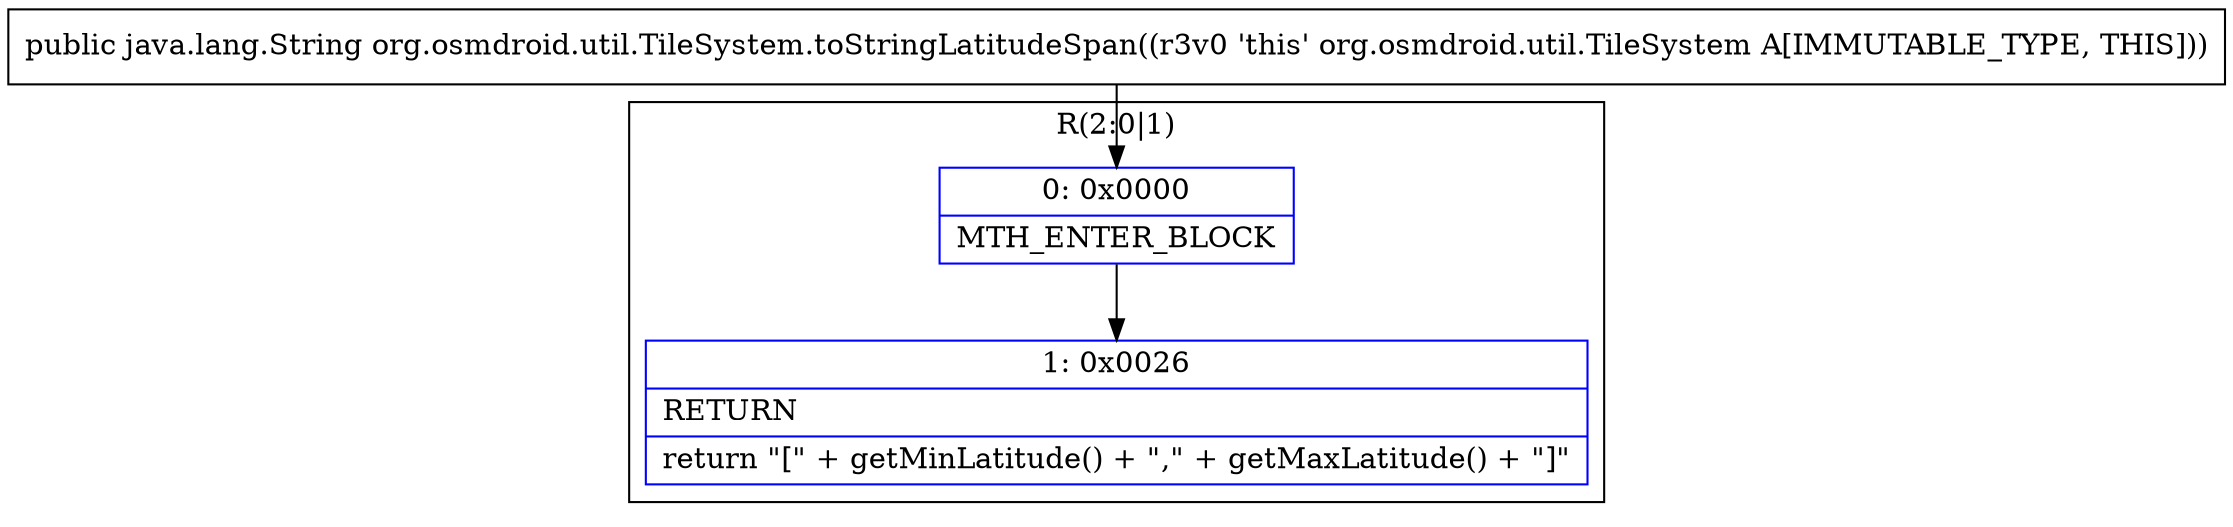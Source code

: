 digraph "CFG fororg.osmdroid.util.TileSystem.toStringLatitudeSpan()Ljava\/lang\/String;" {
subgraph cluster_Region_501874320 {
label = "R(2:0|1)";
node [shape=record,color=blue];
Node_0 [shape=record,label="{0\:\ 0x0000|MTH_ENTER_BLOCK\l}"];
Node_1 [shape=record,label="{1\:\ 0x0026|RETURN\l|return \"[\" + getMinLatitude() + \",\" + getMaxLatitude() + \"]\"\l}"];
}
MethodNode[shape=record,label="{public java.lang.String org.osmdroid.util.TileSystem.toStringLatitudeSpan((r3v0 'this' org.osmdroid.util.TileSystem A[IMMUTABLE_TYPE, THIS])) }"];
MethodNode -> Node_0;
Node_0 -> Node_1;
}

